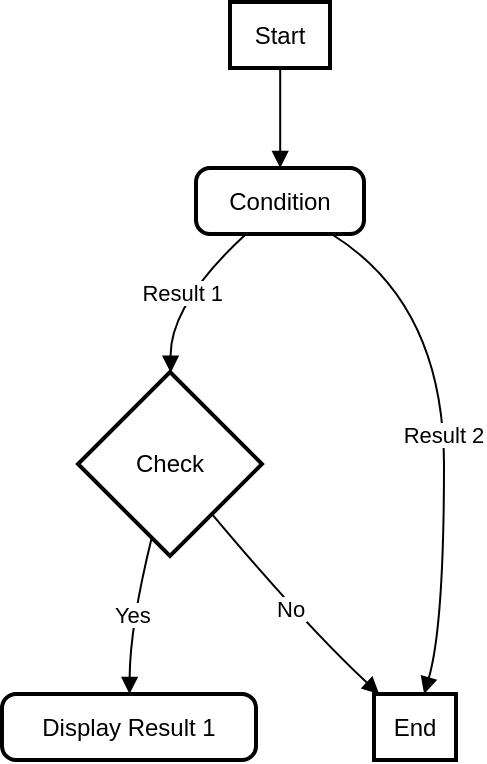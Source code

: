 <mxfile version="24.0.2" type="github">
  <diagram name="Page-1" id="4lC919Mn0j1O1hlxL7_Y">
    <mxGraphModel>
      <root>
        <mxCell id="0" />
        <mxCell id="1" parent="0" />
        <mxCell id="2" value="Start" style="whiteSpace=wrap;strokeWidth=2;" vertex="1" parent="1">
          <mxGeometry x="114" width="50" height="33" as="geometry" />
        </mxCell>
        <mxCell id="3" value="Condition" style="rounded=1;absoluteArcSize=1;arcSize=14;whiteSpace=wrap;strokeWidth=2;" vertex="1" parent="1">
          <mxGeometry x="97" y="83" width="84" height="33" as="geometry" />
        </mxCell>
        <mxCell id="4" value="Check" style="rhombus;strokeWidth=2;whiteSpace=wrap;" vertex="1" parent="1">
          <mxGeometry x="38" y="185" width="92" height="92" as="geometry" />
        </mxCell>
        <mxCell id="5" value="End" style="whiteSpace=wrap;strokeWidth=2;" vertex="1" parent="1">
          <mxGeometry x="186" y="346" width="41" height="33" as="geometry" />
        </mxCell>
        <mxCell id="6" value="Display Result 1" style="rounded=1;absoluteArcSize=1;arcSize=14;whiteSpace=wrap;strokeWidth=2;" vertex="1" parent="1">
          <mxGeometry y="346" width="127" height="33" as="geometry" />
        </mxCell>
        <mxCell id="7" value="" style="curved=1;startArrow=none;endArrow=block;exitX=0.502;exitY=1.012;entryX=0.501;entryY=0.012;" edge="1" parent="1" source="2" target="3">
          <mxGeometry relative="1" as="geometry">
            <Array as="points" />
          </mxGeometry>
        </mxCell>
        <mxCell id="8" value="Result 1" style="curved=1;startArrow=none;endArrow=block;exitX=0.288;exitY=1.024;entryX=0.504;entryY=0.002;" edge="1" parent="1" source="3" target="4">
          <mxGeometry relative="1" as="geometry">
            <Array as="points">
              <mxPoint x="84" y="151" />
            </Array>
          </mxGeometry>
        </mxCell>
        <mxCell id="9" value="Result 2" style="curved=1;startArrow=none;endArrow=block;exitX=0.821;exitY=1.024;entryX=0.613;entryY=-0.007;" edge="1" parent="1" source="3" target="5">
          <mxGeometry relative="1" as="geometry">
            <Array as="points">
              <mxPoint x="221" y="151" />
              <mxPoint x="221" y="312" />
            </Array>
          </mxGeometry>
        </mxCell>
        <mxCell id="10" value="Yes" style="curved=1;startArrow=none;endArrow=block;exitX=0.375;exitY=1.004;entryX=0.502;entryY=-0.007;" edge="1" parent="1" source="4" target="6">
          <mxGeometry relative="1" as="geometry">
            <Array as="points">
              <mxPoint x="64" y="312" />
            </Array>
          </mxGeometry>
        </mxCell>
        <mxCell id="11" value="No" style="curved=1;startArrow=none;endArrow=block;exitX=0.923;exitY=1.004;entryX=0.057;entryY=-0.007;" edge="1" parent="1" source="4" target="5">
          <mxGeometry relative="1" as="geometry">
            <Array as="points">
              <mxPoint x="152" y="312" />
            </Array>
          </mxGeometry>
        </mxCell>
      </root>
    </mxGraphModel>
  </diagram>
</mxfile>
